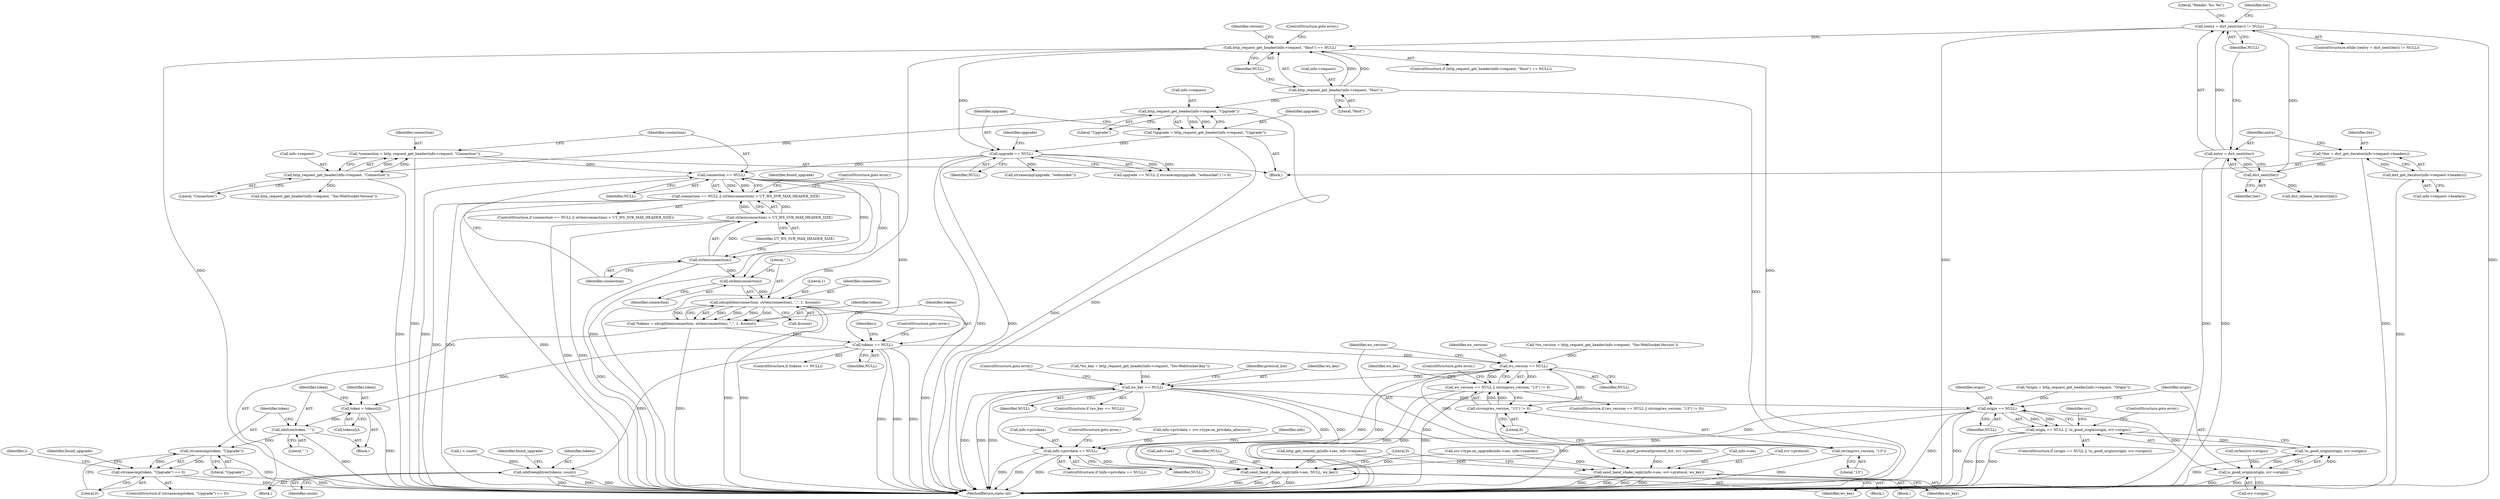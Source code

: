 digraph "0_viabtc_exchange_server_4a7c27bfe98f409623d4d857894d017ff0672cc9#diff-515c81af848352583bff286d6224875f_2@API" {
"1000243" [label="(Call,connection == NULL)"];
"1000234" [label="(Call,*connection = http_request_get_header(info->request, \"Connection\"))"];
"1000236" [label="(Call,http_request_get_header(info->request, \"Connection\"))"];
"1000217" [label="(Call,http_request_get_header(info->request, \"Upgrade\"))"];
"1000186" [label="(Call,http_request_get_header(info->request, \"Host\"))"];
"1000224" [label="(Call,upgrade == NULL)"];
"1000215" [label="(Call,*upgrade = http_request_get_header(info->request, \"Upgrade\"))"];
"1000185" [label="(Call,http_request_get_header(info->request, \"Host\") == NULL)"];
"1000154" [label="(Call,(entry = dict_next(iter)) != NULL)"];
"1000155" [label="(Call,entry = dict_next(iter))"];
"1000157" [label="(Call,dict_next(iter))"];
"1000145" [label="(Call,*iter = dict_get_iterator(info->request->headers))"];
"1000147" [label="(Call,dict_get_iterator(info->request->headers))"];
"1000242" [label="(Call,connection == NULL || strlen(connection) > UT_WS_SVR_MAX_HEADER_SIZE)"];
"1000247" [label="(Call,strlen(connection))"];
"1000246" [label="(Call,strlen(connection) > UT_WS_SVR_MAX_HEADER_SIZE)"];
"1000263" [label="(Call,strlen(connection))"];
"1000261" [label="(Call,sdssplitlen(connection, strlen(connection), \",\", 1, &count))"];
"1000259" [label="(Call,*tokens = sdssplitlen(connection, strlen(connection), \",\", 1, &count))"];
"1000270" [label="(Call,tokens == NULL)"];
"1000286" [label="(Call,token = tokens[i])"];
"1000291" [label="(Call,sdstrim(token, \" \"))"];
"1000296" [label="(Call,strcasecmp(token, \"Upgrade\"))"];
"1000295" [label="(Call,strcasecmp(token, \"Upgrade\") == 0)"];
"1000305" [label="(Call,sdsfreesplitres(tokens, count))"];
"1000322" [label="(Call,ws_version == NULL)"];
"1000321" [label="(Call,ws_version == NULL || strcmp(ws_version, \"13\") != 0)"];
"1000325" [label="(Call,strcmp(ws_version, \"13\") != 0)"];
"1000326" [label="(Call,strcmp(ws_version, \"13\"))"];
"1000340" [label="(Call,ws_key == NULL)"];
"1000380" [label="(Call,origin == NULL)"];
"1000379" [label="(Call,origin == NULL || !is_good_origin(origin, svr->origin))"];
"1000384" [label="(Call,is_good_origin(origin, svr->origin))"];
"1000383" [label="(Call,!is_good_origin(origin, svr->origin))"];
"1000404" [label="(Call,info->privdata == NULL)"];
"1000464" [label="(Call,send_hand_shake_reply(info->ses, NULL, ws_key))"];
"1000454" [label="(Call,send_hand_shake_reply(info->ses, svr->protocol, ws_key))"];
"1000295" [label="(Call,strcasecmp(token, \"Upgrade\") == 0)"];
"1000305" [label="(Call,sdsfreesplitres(tokens, count))"];
"1000454" [label="(Call,send_hand_shake_reply(info->ses, svr->protocol, ws_key))"];
"1000159" [label="(Identifier,NULL)"];
"1000191" [label="(Identifier,NULL)"];
"1000235" [label="(Identifier,connection)"];
"1000247" [label="(Call,strlen(connection))"];
"1000246" [label="(Call,strlen(connection) > UT_WS_SVR_MAX_HEADER_SIZE)"];
"1000190" [label="(Literal,\"Host\")"];
"1000102" [label="(Block,)"];
"1000458" [label="(Call,svr->protocol)"];
"1000382" [label="(Identifier,NULL)"];
"1000273" [label="(ControlStructure,goto error;)"];
"1000269" [label="(ControlStructure,if (tokens == NULL))"];
"1000277" [label="(Identifier,i)"];
"1000242" [label="(Call,connection == NULL || strlen(connection) > UT_WS_SVR_MAX_HEADER_SIZE)"];
"1000279" [label="(Call,i < count)"];
"1000453" [label="(Block,)"];
"1000234" [label="(Call,*connection = http_request_get_header(info->request, \"Connection\"))"];
"1000403" [label="(ControlStructure,if (info->privdata == NULL))"];
"1000187" [label="(Call,info->request)"];
"1000288" [label="(Call,tokens[i])"];
"1000294" [label="(ControlStructure,if (strcasecmp(token, \"Upgrade\") == 0))"];
"1000343" [label="(ControlStructure,goto error;)"];
"1000393" [label="(Identifier,svr)"];
"1000325" [label="(Call,strcmp(ws_version, \"13\") != 0)"];
"1000261" [label="(Call,sdssplitlen(connection, strlen(connection), \",\", 1, &count))"];
"1000326" [label="(Call,strcmp(ws_version, \"13\"))"];
"1000296" [label="(Call,strcasecmp(token, \"Upgrade\"))"];
"1000155" [label="(Call,entry = dict_next(iter))"];
"1000162" [label="(Literal,\"Header: %s: %s\")"];
"1000333" [label="(Identifier,ws_key)"];
"1000412" [label="(Identifier,info)"];
"1000444" [label="(Call,svr->type.on_upgrade(info->ses, info->remote))"];
"1000270" [label="(Call,tokens == NULL)"];
"1000217" [label="(Call,http_request_get_header(info->request, \"Upgrade\"))"];
"1000379" [label="(Call,origin == NULL || !is_good_origin(origin, svr->origin))"];
"1000298" [label="(Literal,\"Upgrade\")"];
"1000364" [label="(Call,strlen(svr->origin))"];
"1000420" [label="(Call,http_get_remote_ip(info->ses, info->request))"];
"1000267" [label="(Call,&count)"];
"1000471" [label="(Literal,0)"];
"1000465" [label="(Call,info->ses)"];
"1000323" [label="(Identifier,ws_version)"];
"1000463" [label="(Block,)"];
"1000340" [label="(Call,ws_key == NULL)"];
"1000461" [label="(Identifier,ws_key)"];
"1000385" [label="(Identifier,origin)"];
"1000284" [label="(Block,)"];
"1000156" [label="(Identifier,entry)"];
"1000145" [label="(Call,*iter = dict_get_iterator(info->request->headers))"];
"1000250" [label="(ControlStructure,goto error;)"];
"1000265" [label="(Literal,\",\")"];
"1000332" [label="(Call,*ws_key = http_request_get_header(info->request, \"Sec-WebSocket-Key\"))"];
"1000283" [label="(Identifier,i)"];
"1000324" [label="(Identifier,NULL)"];
"1000148" [label="(Call,info->request->headers)"];
"1000381" [label="(Identifier,origin)"];
"1000386" [label="(Call,svr->origin)"];
"1000389" [label="(ControlStructure,goto error;)"];
"1000236" [label="(Call,http_request_get_header(info->request, \"Connection\"))"];
"1000154" [label="(Call,(entry = dict_next(iter)) != NULL)"];
"1000186" [label="(Call,http_request_get_header(info->request, \"Host\"))"];
"1000263" [label="(Call,strlen(connection))"];
"1000404" [label="(Call,info->privdata == NULL)"];
"1000307" [label="(Identifier,count)"];
"1000384" [label="(Call,is_good_origin(origin, svr->origin))"];
"1000371" [label="(Call,*origin = http_request_get_header(info->request, \"Origin\"))"];
"1000342" [label="(Identifier,NULL)"];
"1000469" [label="(Identifier,ws_key)"];
"1000405" [label="(Call,info->privdata)"];
"1000244" [label="(Identifier,connection)"];
"1000380" [label="(Call,origin == NULL)"];
"1000484" [label="(MethodReturn,static int)"];
"1000260" [label="(Identifier,tokens)"];
"1000248" [label="(Identifier,connection)"];
"1000346" [label="(Identifier,protocol_list)"];
"1000271" [label="(Identifier,tokens)"];
"1000378" [label="(ControlStructure,if (origin == NULL || !is_good_origin(origin, svr->origin)))"];
"1000245" [label="(Identifier,NULL)"];
"1000468" [label="(Identifier,NULL)"];
"1000313" [label="(Call,*ws_version = http_request_get_header(info->request, \"Sec-WebSocket-Version\"))"];
"1000292" [label="(Identifier,token)"];
"1000287" [label="(Identifier,token)"];
"1000185" [label="(Call,http_request_get_header(info->request, \"Host\") == NULL)"];
"1000229" [label="(Identifier,upgrade)"];
"1000223" [label="(Call,upgrade == NULL || strcasecmp(upgrade, \"websocket\") != 0)"];
"1000173" [label="(Call,dict_release_iterator(iter))"];
"1000147" [label="(Call,dict_get_iterator(info->request->headers))"];
"1000195" [label="(Identifier,version)"];
"1000328" [label="(Literal,\"13\")"];
"1000192" [label="(ControlStructure,goto error;)"];
"1000339" [label="(ControlStructure,if (ws_key == NULL))"];
"1000272" [label="(Identifier,NULL)"];
"1000330" [label="(ControlStructure,goto error;)"];
"1000237" [label="(Call,info->request)"];
"1000158" [label="(Identifier,iter)"];
"1000240" [label="(Literal,\"Connection\")"];
"1000293" [label="(Literal,\" \")"];
"1000327" [label="(Identifier,ws_version)"];
"1000224" [label="(Call,upgrade == NULL)"];
"1000341" [label="(Identifier,ws_key)"];
"1000356" [label="(Call,is_good_protocol(protocol_list, svr->protocol))"];
"1000383" [label="(Call,!is_good_origin(origin, svr->origin))"];
"1000322" [label="(Call,ws_version == NULL)"];
"1000408" [label="(Identifier,NULL)"];
"1000226" [label="(Identifier,NULL)"];
"1000321" [label="(Call,ws_version == NULL || strcmp(ws_version, \"13\") != 0)"];
"1000249" [label="(Identifier,UT_WS_SVR_MAX_HEADER_SIZE)"];
"1000266" [label="(Literal,1)"];
"1000409" [label="(ControlStructure,goto error;)"];
"1000184" [label="(ControlStructure,if (http_request_get_header(info->request, \"Host\") == NULL))"];
"1000216" [label="(Identifier,upgrade)"];
"1000315" [label="(Call,http_request_get_header(info->request, \"Sec-WebSocket-Version\"))"];
"1000153" [label="(ControlStructure,while ((entry = dict_next(iter)) != NULL))"];
"1000241" [label="(ControlStructure,if (connection == NULL || strlen(connection) > UT_WS_SVR_MAX_HEADER_SIZE))"];
"1000228" [label="(Call,strcasecmp(upgrade, \"websocket\"))"];
"1000221" [label="(Literal,\"Upgrade\")"];
"1000174" [label="(Identifier,iter)"];
"1000215" [label="(Call,*upgrade = http_request_get_header(info->request, \"Upgrade\"))"];
"1000243" [label="(Call,connection == NULL)"];
"1000157" [label="(Call,dict_next(iter))"];
"1000310" [label="(Identifier,found_upgrade)"];
"1000225" [label="(Identifier,upgrade)"];
"1000302" [label="(Identifier,found_upgrade)"];
"1000262" [label="(Identifier,connection)"];
"1000299" [label="(Literal,0)"];
"1000464" [label="(Call,send_hand_shake_reply(info->ses, NULL, ws_key))"];
"1000397" [label="(Call,info->privdata = svr->type.on_privdata_alloc(svr))"];
"1000455" [label="(Call,info->ses)"];
"1000297" [label="(Identifier,token)"];
"1000264" [label="(Identifier,connection)"];
"1000291" [label="(Call,sdstrim(token, \" \"))"];
"1000286" [label="(Call,token = tokens[i])"];
"1000306" [label="(Identifier,tokens)"];
"1000259" [label="(Call,*tokens = sdssplitlen(connection, strlen(connection), \",\", 1, &count))"];
"1000146" [label="(Identifier,iter)"];
"1000329" [label="(Literal,0)"];
"1000320" [label="(ControlStructure,if (ws_version == NULL || strcmp(ws_version, \"13\") != 0))"];
"1000218" [label="(Call,info->request)"];
"1000252" [label="(Block,)"];
"1000255" [label="(Identifier,found_upgrade)"];
"1000243" -> "1000242"  [label="AST: "];
"1000243" -> "1000245"  [label="CFG: "];
"1000244" -> "1000243"  [label="AST: "];
"1000245" -> "1000243"  [label="AST: "];
"1000248" -> "1000243"  [label="CFG: "];
"1000242" -> "1000243"  [label="CFG: "];
"1000243" -> "1000484"  [label="DDG: "];
"1000243" -> "1000484"  [label="DDG: "];
"1000243" -> "1000242"  [label="DDG: "];
"1000243" -> "1000242"  [label="DDG: "];
"1000234" -> "1000243"  [label="DDG: "];
"1000224" -> "1000243"  [label="DDG: "];
"1000243" -> "1000247"  [label="DDG: "];
"1000243" -> "1000263"  [label="DDG: "];
"1000243" -> "1000270"  [label="DDG: "];
"1000234" -> "1000102"  [label="AST: "];
"1000234" -> "1000236"  [label="CFG: "];
"1000235" -> "1000234"  [label="AST: "];
"1000236" -> "1000234"  [label="AST: "];
"1000244" -> "1000234"  [label="CFG: "];
"1000234" -> "1000484"  [label="DDG: "];
"1000236" -> "1000234"  [label="DDG: "];
"1000236" -> "1000234"  [label="DDG: "];
"1000236" -> "1000240"  [label="CFG: "];
"1000237" -> "1000236"  [label="AST: "];
"1000240" -> "1000236"  [label="AST: "];
"1000236" -> "1000484"  [label="DDG: "];
"1000217" -> "1000236"  [label="DDG: "];
"1000236" -> "1000315"  [label="DDG: "];
"1000217" -> "1000215"  [label="AST: "];
"1000217" -> "1000221"  [label="CFG: "];
"1000218" -> "1000217"  [label="AST: "];
"1000221" -> "1000217"  [label="AST: "];
"1000215" -> "1000217"  [label="CFG: "];
"1000217" -> "1000484"  [label="DDG: "];
"1000217" -> "1000215"  [label="DDG: "];
"1000217" -> "1000215"  [label="DDG: "];
"1000186" -> "1000217"  [label="DDG: "];
"1000186" -> "1000185"  [label="AST: "];
"1000186" -> "1000190"  [label="CFG: "];
"1000187" -> "1000186"  [label="AST: "];
"1000190" -> "1000186"  [label="AST: "];
"1000191" -> "1000186"  [label="CFG: "];
"1000186" -> "1000484"  [label="DDG: "];
"1000186" -> "1000185"  [label="DDG: "];
"1000186" -> "1000185"  [label="DDG: "];
"1000224" -> "1000223"  [label="AST: "];
"1000224" -> "1000226"  [label="CFG: "];
"1000225" -> "1000224"  [label="AST: "];
"1000226" -> "1000224"  [label="AST: "];
"1000229" -> "1000224"  [label="CFG: "];
"1000223" -> "1000224"  [label="CFG: "];
"1000224" -> "1000484"  [label="DDG: "];
"1000224" -> "1000484"  [label="DDG: "];
"1000224" -> "1000223"  [label="DDG: "];
"1000224" -> "1000223"  [label="DDG: "];
"1000215" -> "1000224"  [label="DDG: "];
"1000185" -> "1000224"  [label="DDG: "];
"1000224" -> "1000228"  [label="DDG: "];
"1000215" -> "1000102"  [label="AST: "];
"1000216" -> "1000215"  [label="AST: "];
"1000225" -> "1000215"  [label="CFG: "];
"1000215" -> "1000484"  [label="DDG: "];
"1000185" -> "1000184"  [label="AST: "];
"1000185" -> "1000191"  [label="CFG: "];
"1000191" -> "1000185"  [label="AST: "];
"1000192" -> "1000185"  [label="CFG: "];
"1000195" -> "1000185"  [label="CFG: "];
"1000185" -> "1000484"  [label="DDG: "];
"1000185" -> "1000484"  [label="DDG: "];
"1000185" -> "1000484"  [label="DDG: "];
"1000154" -> "1000185"  [label="DDG: "];
"1000154" -> "1000153"  [label="AST: "];
"1000154" -> "1000159"  [label="CFG: "];
"1000155" -> "1000154"  [label="AST: "];
"1000159" -> "1000154"  [label="AST: "];
"1000162" -> "1000154"  [label="CFG: "];
"1000174" -> "1000154"  [label="CFG: "];
"1000154" -> "1000484"  [label="DDG: "];
"1000154" -> "1000484"  [label="DDG: "];
"1000155" -> "1000154"  [label="DDG: "];
"1000157" -> "1000154"  [label="DDG: "];
"1000155" -> "1000157"  [label="CFG: "];
"1000156" -> "1000155"  [label="AST: "];
"1000157" -> "1000155"  [label="AST: "];
"1000159" -> "1000155"  [label="CFG: "];
"1000155" -> "1000484"  [label="DDG: "];
"1000155" -> "1000484"  [label="DDG: "];
"1000157" -> "1000155"  [label="DDG: "];
"1000157" -> "1000158"  [label="CFG: "];
"1000158" -> "1000157"  [label="AST: "];
"1000145" -> "1000157"  [label="DDG: "];
"1000157" -> "1000173"  [label="DDG: "];
"1000145" -> "1000102"  [label="AST: "];
"1000145" -> "1000147"  [label="CFG: "];
"1000146" -> "1000145"  [label="AST: "];
"1000147" -> "1000145"  [label="AST: "];
"1000156" -> "1000145"  [label="CFG: "];
"1000145" -> "1000484"  [label="DDG: "];
"1000147" -> "1000145"  [label="DDG: "];
"1000147" -> "1000148"  [label="CFG: "];
"1000148" -> "1000147"  [label="AST: "];
"1000147" -> "1000484"  [label="DDG: "];
"1000242" -> "1000241"  [label="AST: "];
"1000242" -> "1000246"  [label="CFG: "];
"1000246" -> "1000242"  [label="AST: "];
"1000250" -> "1000242"  [label="CFG: "];
"1000255" -> "1000242"  [label="CFG: "];
"1000242" -> "1000484"  [label="DDG: "];
"1000242" -> "1000484"  [label="DDG: "];
"1000242" -> "1000484"  [label="DDG: "];
"1000246" -> "1000242"  [label="DDG: "];
"1000246" -> "1000242"  [label="DDG: "];
"1000247" -> "1000246"  [label="AST: "];
"1000247" -> "1000248"  [label="CFG: "];
"1000248" -> "1000247"  [label="AST: "];
"1000249" -> "1000247"  [label="CFG: "];
"1000247" -> "1000484"  [label="DDG: "];
"1000247" -> "1000246"  [label="DDG: "];
"1000247" -> "1000263"  [label="DDG: "];
"1000246" -> "1000249"  [label="CFG: "];
"1000249" -> "1000246"  [label="AST: "];
"1000246" -> "1000484"  [label="DDG: "];
"1000246" -> "1000484"  [label="DDG: "];
"1000263" -> "1000261"  [label="AST: "];
"1000263" -> "1000264"  [label="CFG: "];
"1000264" -> "1000263"  [label="AST: "];
"1000265" -> "1000263"  [label="CFG: "];
"1000263" -> "1000261"  [label="DDG: "];
"1000261" -> "1000259"  [label="AST: "];
"1000261" -> "1000267"  [label="CFG: "];
"1000262" -> "1000261"  [label="AST: "];
"1000265" -> "1000261"  [label="AST: "];
"1000266" -> "1000261"  [label="AST: "];
"1000267" -> "1000261"  [label="AST: "];
"1000259" -> "1000261"  [label="CFG: "];
"1000261" -> "1000484"  [label="DDG: "];
"1000261" -> "1000484"  [label="DDG: "];
"1000261" -> "1000484"  [label="DDG: "];
"1000261" -> "1000259"  [label="DDG: "];
"1000261" -> "1000259"  [label="DDG: "];
"1000261" -> "1000259"  [label="DDG: "];
"1000261" -> "1000259"  [label="DDG: "];
"1000261" -> "1000259"  [label="DDG: "];
"1000259" -> "1000252"  [label="AST: "];
"1000260" -> "1000259"  [label="AST: "];
"1000271" -> "1000259"  [label="CFG: "];
"1000259" -> "1000484"  [label="DDG: "];
"1000259" -> "1000270"  [label="DDG: "];
"1000270" -> "1000269"  [label="AST: "];
"1000270" -> "1000272"  [label="CFG: "];
"1000271" -> "1000270"  [label="AST: "];
"1000272" -> "1000270"  [label="AST: "];
"1000273" -> "1000270"  [label="CFG: "];
"1000277" -> "1000270"  [label="CFG: "];
"1000270" -> "1000484"  [label="DDG: "];
"1000270" -> "1000484"  [label="DDG: "];
"1000270" -> "1000484"  [label="DDG: "];
"1000270" -> "1000286"  [label="DDG: "];
"1000270" -> "1000305"  [label="DDG: "];
"1000270" -> "1000322"  [label="DDG: "];
"1000286" -> "1000284"  [label="AST: "];
"1000286" -> "1000288"  [label="CFG: "];
"1000287" -> "1000286"  [label="AST: "];
"1000288" -> "1000286"  [label="AST: "];
"1000292" -> "1000286"  [label="CFG: "];
"1000286" -> "1000484"  [label="DDG: "];
"1000286" -> "1000291"  [label="DDG: "];
"1000291" -> "1000284"  [label="AST: "];
"1000291" -> "1000293"  [label="CFG: "];
"1000292" -> "1000291"  [label="AST: "];
"1000293" -> "1000291"  [label="AST: "];
"1000297" -> "1000291"  [label="CFG: "];
"1000291" -> "1000484"  [label="DDG: "];
"1000291" -> "1000296"  [label="DDG: "];
"1000296" -> "1000295"  [label="AST: "];
"1000296" -> "1000298"  [label="CFG: "];
"1000297" -> "1000296"  [label="AST: "];
"1000298" -> "1000296"  [label="AST: "];
"1000299" -> "1000296"  [label="CFG: "];
"1000296" -> "1000484"  [label="DDG: "];
"1000296" -> "1000295"  [label="DDG: "];
"1000296" -> "1000295"  [label="DDG: "];
"1000295" -> "1000294"  [label="AST: "];
"1000295" -> "1000299"  [label="CFG: "];
"1000299" -> "1000295"  [label="AST: "];
"1000302" -> "1000295"  [label="CFG: "];
"1000283" -> "1000295"  [label="CFG: "];
"1000295" -> "1000484"  [label="DDG: "];
"1000295" -> "1000484"  [label="DDG: "];
"1000305" -> "1000252"  [label="AST: "];
"1000305" -> "1000307"  [label="CFG: "];
"1000306" -> "1000305"  [label="AST: "];
"1000307" -> "1000305"  [label="AST: "];
"1000310" -> "1000305"  [label="CFG: "];
"1000305" -> "1000484"  [label="DDG: "];
"1000305" -> "1000484"  [label="DDG: "];
"1000305" -> "1000484"  [label="DDG: "];
"1000279" -> "1000305"  [label="DDG: "];
"1000322" -> "1000321"  [label="AST: "];
"1000322" -> "1000324"  [label="CFG: "];
"1000323" -> "1000322"  [label="AST: "];
"1000324" -> "1000322"  [label="AST: "];
"1000327" -> "1000322"  [label="CFG: "];
"1000321" -> "1000322"  [label="CFG: "];
"1000322" -> "1000484"  [label="DDG: "];
"1000322" -> "1000484"  [label="DDG: "];
"1000322" -> "1000321"  [label="DDG: "];
"1000322" -> "1000321"  [label="DDG: "];
"1000313" -> "1000322"  [label="DDG: "];
"1000322" -> "1000325"  [label="DDG: "];
"1000322" -> "1000326"  [label="DDG: "];
"1000322" -> "1000340"  [label="DDG: "];
"1000321" -> "1000320"  [label="AST: "];
"1000321" -> "1000325"  [label="CFG: "];
"1000325" -> "1000321"  [label="AST: "];
"1000330" -> "1000321"  [label="CFG: "];
"1000333" -> "1000321"  [label="CFG: "];
"1000321" -> "1000484"  [label="DDG: "];
"1000321" -> "1000484"  [label="DDG: "];
"1000321" -> "1000484"  [label="DDG: "];
"1000325" -> "1000321"  [label="DDG: "];
"1000325" -> "1000321"  [label="DDG: "];
"1000325" -> "1000329"  [label="CFG: "];
"1000326" -> "1000325"  [label="AST: "];
"1000329" -> "1000325"  [label="AST: "];
"1000325" -> "1000484"  [label="DDG: "];
"1000326" -> "1000328"  [label="CFG: "];
"1000327" -> "1000326"  [label="AST: "];
"1000328" -> "1000326"  [label="AST: "];
"1000329" -> "1000326"  [label="CFG: "];
"1000326" -> "1000484"  [label="DDG: "];
"1000340" -> "1000339"  [label="AST: "];
"1000340" -> "1000342"  [label="CFG: "];
"1000341" -> "1000340"  [label="AST: "];
"1000342" -> "1000340"  [label="AST: "];
"1000343" -> "1000340"  [label="CFG: "];
"1000346" -> "1000340"  [label="CFG: "];
"1000340" -> "1000484"  [label="DDG: "];
"1000340" -> "1000484"  [label="DDG: "];
"1000340" -> "1000484"  [label="DDG: "];
"1000332" -> "1000340"  [label="DDG: "];
"1000340" -> "1000380"  [label="DDG: "];
"1000340" -> "1000404"  [label="DDG: "];
"1000340" -> "1000454"  [label="DDG: "];
"1000340" -> "1000464"  [label="DDG: "];
"1000340" -> "1000464"  [label="DDG: "];
"1000380" -> "1000379"  [label="AST: "];
"1000380" -> "1000382"  [label="CFG: "];
"1000381" -> "1000380"  [label="AST: "];
"1000382" -> "1000380"  [label="AST: "];
"1000385" -> "1000380"  [label="CFG: "];
"1000379" -> "1000380"  [label="CFG: "];
"1000380" -> "1000484"  [label="DDG: "];
"1000380" -> "1000484"  [label="DDG: "];
"1000380" -> "1000379"  [label="DDG: "];
"1000380" -> "1000379"  [label="DDG: "];
"1000371" -> "1000380"  [label="DDG: "];
"1000380" -> "1000384"  [label="DDG: "];
"1000380" -> "1000404"  [label="DDG: "];
"1000380" -> "1000464"  [label="DDG: "];
"1000379" -> "1000378"  [label="AST: "];
"1000379" -> "1000383"  [label="CFG: "];
"1000383" -> "1000379"  [label="AST: "];
"1000389" -> "1000379"  [label="CFG: "];
"1000393" -> "1000379"  [label="CFG: "];
"1000379" -> "1000484"  [label="DDG: "];
"1000379" -> "1000484"  [label="DDG: "];
"1000379" -> "1000484"  [label="DDG: "];
"1000383" -> "1000379"  [label="DDG: "];
"1000384" -> "1000383"  [label="AST: "];
"1000384" -> "1000386"  [label="CFG: "];
"1000385" -> "1000384"  [label="AST: "];
"1000386" -> "1000384"  [label="AST: "];
"1000383" -> "1000384"  [label="CFG: "];
"1000384" -> "1000484"  [label="DDG: "];
"1000384" -> "1000484"  [label="DDG: "];
"1000384" -> "1000383"  [label="DDG: "];
"1000384" -> "1000383"  [label="DDG: "];
"1000364" -> "1000384"  [label="DDG: "];
"1000383" -> "1000484"  [label="DDG: "];
"1000404" -> "1000403"  [label="AST: "];
"1000404" -> "1000408"  [label="CFG: "];
"1000405" -> "1000404"  [label="AST: "];
"1000408" -> "1000404"  [label="AST: "];
"1000409" -> "1000404"  [label="CFG: "];
"1000412" -> "1000404"  [label="CFG: "];
"1000404" -> "1000484"  [label="DDG: "];
"1000404" -> "1000484"  [label="DDG: "];
"1000404" -> "1000484"  [label="DDG: "];
"1000397" -> "1000404"  [label="DDG: "];
"1000404" -> "1000464"  [label="DDG: "];
"1000464" -> "1000463"  [label="AST: "];
"1000464" -> "1000469"  [label="CFG: "];
"1000465" -> "1000464"  [label="AST: "];
"1000468" -> "1000464"  [label="AST: "];
"1000469" -> "1000464"  [label="AST: "];
"1000471" -> "1000464"  [label="CFG: "];
"1000464" -> "1000484"  [label="DDG: "];
"1000464" -> "1000484"  [label="DDG: "];
"1000464" -> "1000484"  [label="DDG: "];
"1000464" -> "1000484"  [label="DDG: "];
"1000444" -> "1000464"  [label="DDG: "];
"1000420" -> "1000464"  [label="DDG: "];
"1000454" -> "1000453"  [label="AST: "];
"1000454" -> "1000461"  [label="CFG: "];
"1000455" -> "1000454"  [label="AST: "];
"1000458" -> "1000454"  [label="AST: "];
"1000461" -> "1000454"  [label="AST: "];
"1000471" -> "1000454"  [label="CFG: "];
"1000454" -> "1000484"  [label="DDG: "];
"1000454" -> "1000484"  [label="DDG: "];
"1000454" -> "1000484"  [label="DDG: "];
"1000454" -> "1000484"  [label="DDG: "];
"1000444" -> "1000454"  [label="DDG: "];
"1000420" -> "1000454"  [label="DDG: "];
"1000356" -> "1000454"  [label="DDG: "];
}
